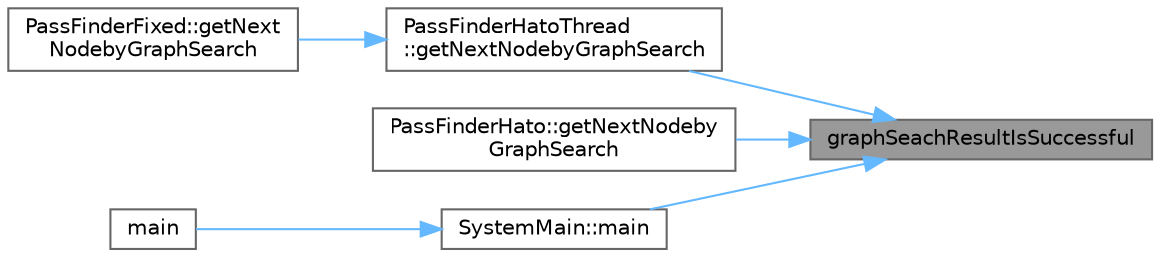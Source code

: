 digraph "graphSeachResultIsSuccessful"
{
 // LATEX_PDF_SIZE
  bgcolor="transparent";
  edge [fontname=Helvetica,fontsize=10,labelfontname=Helvetica,labelfontsize=10];
  node [fontname=Helvetica,fontsize=10,shape=box,height=0.2,width=0.4];
  rankdir="RL";
  Node1 [id="Node000001",label="graphSeachResultIsSuccessful",height=0.2,width=0.4,color="gray40", fillcolor="grey60", style="filled", fontcolor="black",tooltip="グラフ探索が成功したかどうかを返す関数"];
  Node1 -> Node2 [id="edge1_Node000001_Node000002",dir="back",color="steelblue1",style="solid",tooltip=" "];
  Node2 [id="Node000002",label="PassFinderHatoThread\l::getNextNodebyGraphSearch",height=0.2,width=0.4,color="grey40", fillcolor="white", style="filled",URL="$class_pass_finder_hato_thread.html#a2563f6aa463b6e5969a29cd8a2e5a4b4",tooltip="グラフ探索を行い，次の動作として最適なノードを返す．"];
  Node2 -> Node3 [id="edge2_Node000002_Node000003",dir="back",color="steelblue1",style="solid",tooltip=" "];
  Node3 [id="Node000003",label="PassFinderFixed::getNext\lNodebyGraphSearch",height=0.2,width=0.4,color="grey40", fillcolor="white", style="filled",URL="$class_pass_finder_fixed.html#af5fe295a5429e0a9c1d9f5564c247878",tooltip="グラフ探索を行い，次の動作として最適なノードを返す．"];
  Node1 -> Node4 [id="edge3_Node000001_Node000004",dir="back",color="steelblue1",style="solid",tooltip=" "];
  Node4 [id="Node000004",label="PassFinderHato::getNextNodeby\lGraphSearch",height=0.2,width=0.4,color="grey40", fillcolor="white", style="filled",URL="$class_pass_finder_hato.html#ac0ebb78cf6ca274c51d13f8eed9c4148",tooltip="グラフ探索を行い，次の動作として最適なノードを返す．"];
  Node1 -> Node5 [id="edge4_Node000001_Node000005",dir="back",color="steelblue1",style="solid",tooltip=" "];
  Node5 [id="Node000005",label="SystemMain::main",height=0.2,width=0.4,color="grey40", fillcolor="white", style="filled",URL="$class_system_main.html#afd6aec5b53eb29cd818a8cdc014302c2",tooltip="いままでint mainで行われた処理をまとめたもの．目標地点へ着くか，歩容計画に失敗した場合に，シミュレーションを終える．規定の回数シミュレーションしたら終了する．"];
  Node5 -> Node6 [id="edge5_Node000005_Node000006",dir="back",color="steelblue1",style="solid",tooltip=" "];
  Node6 [id="Node000006",label="main",height=0.2,width=0.4,color="grey40", fillcolor="white", style="filled",URL="$main_8cpp.html#a71c9f5907321b172c6e833fe4b175018",tooltip=" "];
}
